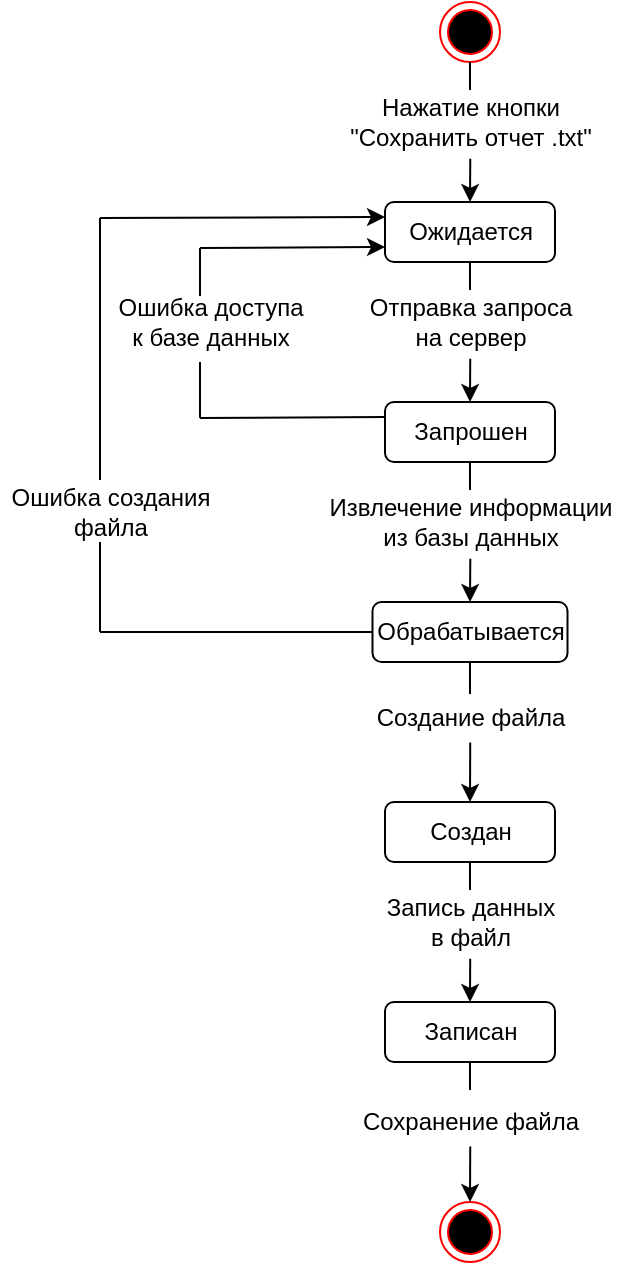 <mxfile version="13.7.9" type="device"><diagram name="Page-1" id="e7e014a7-5840-1c2e-5031-d8a46d1fe8dd"><mxGraphModel dx="716" dy="400" grid="1" gridSize="10" guides="1" tooltips="1" connect="1" arrows="1" fold="1" page="1" pageScale="1" pageWidth="1169" pageHeight="826" background="#ffffff" math="0" shadow="0"><root><mxCell id="0"/><mxCell id="1" parent="0"/><mxCell id="tryAEOIuxaCm7IYnlsPM-41" value="" style="ellipse;html=1;shape=endState;fillColor=#000000;strokeColor=#ff0000;" vertex="1" parent="1"><mxGeometry x="470" y="50" width="30" height="30" as="geometry"/></mxCell><mxCell id="tryAEOIuxaCm7IYnlsPM-42" value="" style="rounded=1;whiteSpace=wrap;html=1;" vertex="1" parent="1"><mxGeometry x="442.5" y="150" width="85" height="30" as="geometry"/></mxCell><mxCell id="tryAEOIuxaCm7IYnlsPM-43" value="" style="rounded=1;whiteSpace=wrap;html=1;" vertex="1" parent="1"><mxGeometry x="442.5" y="250" width="85" height="30" as="geometry"/></mxCell><mxCell id="tryAEOIuxaCm7IYnlsPM-44" value="" style="rounded=1;whiteSpace=wrap;html=1;" vertex="1" parent="1"><mxGeometry x="436.25" y="350" width="97.5" height="30" as="geometry"/></mxCell><mxCell id="tryAEOIuxaCm7IYnlsPM-45" value="Создан" style="rounded=1;whiteSpace=wrap;html=1;" vertex="1" parent="1"><mxGeometry x="442.5" y="450" width="85" height="30" as="geometry"/></mxCell><mxCell id="tryAEOIuxaCm7IYnlsPM-46" value="Записан" style="rounded=1;whiteSpace=wrap;html=1;" vertex="1" parent="1"><mxGeometry x="442.5" y="550" width="85" height="30" as="geometry"/></mxCell><mxCell id="tryAEOIuxaCm7IYnlsPM-47" value="" style="ellipse;html=1;shape=endState;fillColor=#000000;strokeColor=#ff0000;" vertex="1" parent="1"><mxGeometry x="470" y="650" width="30" height="30" as="geometry"/></mxCell><mxCell id="tryAEOIuxaCm7IYnlsPM-48" value="" style="endArrow=none;html=1;entryX=0.5;entryY=1;entryDx=0;entryDy=0;" edge="1" parent="1" target="tryAEOIuxaCm7IYnlsPM-41"><mxGeometry width="50" height="50" relative="1" as="geometry"><mxPoint x="485" y="94" as="sourcePoint"/><mxPoint x="430" y="90" as="targetPoint"/></mxGeometry></mxCell><mxCell id="tryAEOIuxaCm7IYnlsPM-49" value="Нажатие кнопки&lt;br&gt;&quot;Сохранить отчет .txt&quot;" style="text;html=1;align=center;verticalAlign=middle;resizable=0;points=[];autosize=1;" vertex="1" parent="1"><mxGeometry x="415" y="95" width="140" height="30" as="geometry"/></mxCell><mxCell id="tryAEOIuxaCm7IYnlsPM-50" value="" style="endArrow=classic;html=1;exitX=0.501;exitY=1.114;exitDx=0;exitDy=0;exitPerimeter=0;entryX=0.5;entryY=0;entryDx=0;entryDy=0;" edge="1" parent="1" source="tryAEOIuxaCm7IYnlsPM-49" target="tryAEOIuxaCm7IYnlsPM-42"><mxGeometry width="50" height="50" relative="1" as="geometry"><mxPoint x="310" y="200" as="sourcePoint"/><mxPoint x="360" y="150" as="targetPoint"/></mxGeometry></mxCell><mxCell id="tryAEOIuxaCm7IYnlsPM-51" value="" style="endArrow=none;html=1;entryX=0.5;entryY=1;entryDx=0;entryDy=0;" edge="1" parent="1"><mxGeometry width="50" height="50" relative="1" as="geometry"><mxPoint x="485" y="194" as="sourcePoint"/><mxPoint x="485" y="180" as="targetPoint"/></mxGeometry></mxCell><mxCell id="tryAEOIuxaCm7IYnlsPM-52" value="Отправка запроса&lt;br&gt;на сервер" style="text;html=1;align=center;verticalAlign=middle;resizable=0;points=[];autosize=1;" vertex="1" parent="1"><mxGeometry x="425" y="195" width="120" height="30" as="geometry"/></mxCell><mxCell id="tryAEOIuxaCm7IYnlsPM-53" value="" style="endArrow=classic;html=1;exitX=0.501;exitY=1.114;exitDx=0;exitDy=0;exitPerimeter=0;entryX=0.5;entryY=0;entryDx=0;entryDy=0;" edge="1" source="tryAEOIuxaCm7IYnlsPM-52" parent="1"><mxGeometry width="50" height="50" relative="1" as="geometry"><mxPoint x="310" y="300" as="sourcePoint"/><mxPoint x="485" y="250" as="targetPoint"/></mxGeometry></mxCell><mxCell id="tryAEOIuxaCm7IYnlsPM-54" value="" style="endArrow=none;html=1;entryX=0.5;entryY=1;entryDx=0;entryDy=0;" edge="1" parent="1"><mxGeometry width="50" height="50" relative="1" as="geometry"><mxPoint x="485" y="294" as="sourcePoint"/><mxPoint x="485" y="280" as="targetPoint"/></mxGeometry></mxCell><mxCell id="tryAEOIuxaCm7IYnlsPM-55" value="Извлечение информации&lt;br&gt;из базы данных" style="text;html=1;align=center;verticalAlign=middle;resizable=0;points=[];autosize=1;" vertex="1" parent="1"><mxGeometry x="405" y="295" width="160" height="30" as="geometry"/></mxCell><mxCell id="tryAEOIuxaCm7IYnlsPM-56" value="" style="endArrow=classic;html=1;exitX=0.501;exitY=1.114;exitDx=0;exitDy=0;exitPerimeter=0;entryX=0.5;entryY=0;entryDx=0;entryDy=0;" edge="1" parent="1" source="tryAEOIuxaCm7IYnlsPM-55"><mxGeometry width="50" height="50" relative="1" as="geometry"><mxPoint x="310" y="400" as="sourcePoint"/><mxPoint x="485" y="350" as="targetPoint"/></mxGeometry></mxCell><mxCell id="tryAEOIuxaCm7IYnlsPM-57" value="" style="endArrow=none;html=1;" edge="1" parent="1"><mxGeometry width="50" height="50" relative="1" as="geometry"><mxPoint x="485" y="396" as="sourcePoint"/><mxPoint x="485" y="380" as="targetPoint"/><Array as="points"><mxPoint x="485" y="392"/></Array></mxGeometry></mxCell><mxCell id="tryAEOIuxaCm7IYnlsPM-58" value="Создание файла" style="text;html=1;align=center;verticalAlign=middle;resizable=0;points=[];autosize=1;" vertex="1" parent="1"><mxGeometry x="430" y="398" width="110" height="20" as="geometry"/></mxCell><mxCell id="tryAEOIuxaCm7IYnlsPM-59" value="" style="endArrow=classic;html=1;exitX=0.501;exitY=1.114;exitDx=0;exitDy=0;exitPerimeter=0;entryX=0.5;entryY=0;entryDx=0;entryDy=0;" edge="1" parent="1" source="tryAEOIuxaCm7IYnlsPM-58" target="tryAEOIuxaCm7IYnlsPM-45"><mxGeometry width="50" height="50" relative="1" as="geometry"><mxPoint x="310" y="498" as="sourcePoint"/><mxPoint x="485" y="448" as="targetPoint"/></mxGeometry></mxCell><mxCell id="tryAEOIuxaCm7IYnlsPM-60" value="" style="endArrow=none;html=1;entryX=0.5;entryY=1;entryDx=0;entryDy=0;" edge="1" parent="1"><mxGeometry width="50" height="50" relative="1" as="geometry"><mxPoint x="485" y="494" as="sourcePoint"/><mxPoint x="485" y="480" as="targetPoint"/></mxGeometry></mxCell><mxCell id="tryAEOIuxaCm7IYnlsPM-61" value="Запись данных&lt;br&gt;в файл" style="text;html=1;align=center;verticalAlign=middle;resizable=0;points=[];autosize=1;" vertex="1" parent="1"><mxGeometry x="435" y="495" width="100" height="30" as="geometry"/></mxCell><mxCell id="tryAEOIuxaCm7IYnlsPM-62" value="" style="endArrow=classic;html=1;exitX=0.501;exitY=1.114;exitDx=0;exitDy=0;exitPerimeter=0;entryX=0.5;entryY=0;entryDx=0;entryDy=0;" edge="1" source="tryAEOIuxaCm7IYnlsPM-61" parent="1"><mxGeometry width="50" height="50" relative="1" as="geometry"><mxPoint x="310" y="600" as="sourcePoint"/><mxPoint x="485" y="550" as="targetPoint"/></mxGeometry></mxCell><mxCell id="tryAEOIuxaCm7IYnlsPM-63" value="" style="endArrow=none;html=1;entryX=0.5;entryY=1;entryDx=0;entryDy=0;" edge="1" parent="1"><mxGeometry width="50" height="50" relative="1" as="geometry"><mxPoint x="485" y="594" as="sourcePoint"/><mxPoint x="485" y="580" as="targetPoint"/></mxGeometry></mxCell><mxCell id="tryAEOIuxaCm7IYnlsPM-64" value="Сохранение файла" style="text;html=1;align=center;verticalAlign=middle;resizable=0;points=[];autosize=1;" vertex="1" parent="1"><mxGeometry x="425" y="600" width="120" height="20" as="geometry"/></mxCell><mxCell id="tryAEOIuxaCm7IYnlsPM-65" value="" style="endArrow=classic;html=1;exitX=0.501;exitY=1.114;exitDx=0;exitDy=0;exitPerimeter=0;entryX=0.5;entryY=0;entryDx=0;entryDy=0;" edge="1" parent="1" source="tryAEOIuxaCm7IYnlsPM-64"><mxGeometry width="50" height="50" relative="1" as="geometry"><mxPoint x="310" y="700" as="sourcePoint"/><mxPoint x="485" y="650" as="targetPoint"/></mxGeometry></mxCell><mxCell id="tryAEOIuxaCm7IYnlsPM-66" value="" style="endArrow=none;html=1;entryX=0;entryY=0.25;entryDx=0;entryDy=0;" edge="1" parent="1" target="tryAEOIuxaCm7IYnlsPM-43"><mxGeometry width="50" height="50" relative="1" as="geometry"><mxPoint x="350" y="258" as="sourcePoint"/><mxPoint x="320" y="260" as="targetPoint"/></mxGeometry></mxCell><mxCell id="tryAEOIuxaCm7IYnlsPM-67" value="" style="endArrow=none;html=1;entryX=0;entryY=0.5;entryDx=0;entryDy=0;" edge="1" parent="1" target="tryAEOIuxaCm7IYnlsPM-44"><mxGeometry width="50" height="50" relative="1" as="geometry"><mxPoint x="300" y="365" as="sourcePoint"/><mxPoint x="452.5" y="275" as="targetPoint"/></mxGeometry></mxCell><mxCell id="tryAEOIuxaCm7IYnlsPM-68" value="" style="endArrow=classic;html=1;entryX=0;entryY=0.25;entryDx=0;entryDy=0;" edge="1" parent="1" target="tryAEOIuxaCm7IYnlsPM-42"><mxGeometry width="50" height="50" relative="1" as="geometry"><mxPoint x="300" y="158" as="sourcePoint"/><mxPoint x="330" y="310" as="targetPoint"/></mxGeometry></mxCell><mxCell id="tryAEOIuxaCm7IYnlsPM-69" value="" style="endArrow=none;html=1;" edge="1" parent="1"><mxGeometry width="50" height="50" relative="1" as="geometry"><mxPoint x="300" y="289" as="sourcePoint"/><mxPoint x="300" y="158" as="targetPoint"/></mxGeometry></mxCell><mxCell id="tryAEOIuxaCm7IYnlsPM-70" value="" style="endArrow=none;html=1;" edge="1" parent="1"><mxGeometry width="50" height="50" relative="1" as="geometry"><mxPoint x="300" y="365" as="sourcePoint"/><mxPoint x="300" y="320" as="targetPoint"/></mxGeometry></mxCell><mxCell id="tryAEOIuxaCm7IYnlsPM-71" value="" style="endArrow=none;html=1;" edge="1" parent="1"><mxGeometry width="50" height="50" relative="1" as="geometry"><mxPoint x="350" y="197" as="sourcePoint"/><mxPoint x="350" y="173" as="targetPoint"/></mxGeometry></mxCell><mxCell id="tryAEOIuxaCm7IYnlsPM-72" value="" style="endArrow=none;html=1;" edge="1" parent="1"><mxGeometry width="50" height="50" relative="1" as="geometry"><mxPoint x="350" y="258" as="sourcePoint"/><mxPoint x="350" y="230" as="targetPoint"/></mxGeometry></mxCell><mxCell id="tryAEOIuxaCm7IYnlsPM-73" value="" style="endArrow=classic;html=1;entryX=0;entryY=0.75;entryDx=0;entryDy=0;" edge="1" parent="1" target="tryAEOIuxaCm7IYnlsPM-42"><mxGeometry width="50" height="50" relative="1" as="geometry"><mxPoint x="350" y="173" as="sourcePoint"/><mxPoint x="360" y="140" as="targetPoint"/></mxGeometry></mxCell><mxCell id="tryAEOIuxaCm7IYnlsPM-74" value="Ошибка доступа&lt;br&gt;к базе данных" style="text;html=1;align=center;verticalAlign=middle;resizable=0;points=[];autosize=1;" vertex="1" parent="1"><mxGeometry x="300" y="195" width="110" height="30" as="geometry"/></mxCell><mxCell id="tryAEOIuxaCm7IYnlsPM-75" value="Ожидается" style="text;html=1;align=center;verticalAlign=middle;resizable=0;points=[];autosize=1;" vertex="1" parent="1"><mxGeometry x="445" y="155" width="80" height="20" as="geometry"/></mxCell><mxCell id="tryAEOIuxaCm7IYnlsPM-76" value="Запрошен" style="text;html=1;align=center;verticalAlign=middle;resizable=0;points=[];autosize=1;" vertex="1" parent="1"><mxGeometry x="450" y="255" width="70" height="20" as="geometry"/></mxCell><mxCell id="tryAEOIuxaCm7IYnlsPM-77" value="Обрабатывается" style="text;html=1;align=center;verticalAlign=middle;resizable=0;points=[];autosize=1;" vertex="1" parent="1"><mxGeometry x="430" y="355" width="110" height="20" as="geometry"/></mxCell><mxCell id="tryAEOIuxaCm7IYnlsPM-79" value="Ошибка создания&lt;br&gt;файла" style="text;html=1;align=center;verticalAlign=middle;resizable=0;points=[];autosize=1;" vertex="1" parent="1"><mxGeometry x="250" y="290" width="110" height="30" as="geometry"/></mxCell></root></mxGraphModel></diagram></mxfile>